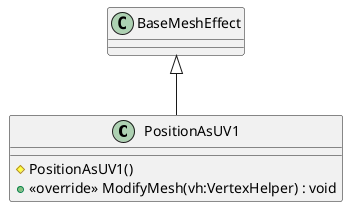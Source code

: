 @startuml
class PositionAsUV1 {
    # PositionAsUV1()
    + <<override>> ModifyMesh(vh:VertexHelper) : void
}
BaseMeshEffect <|-- PositionAsUV1
@enduml
